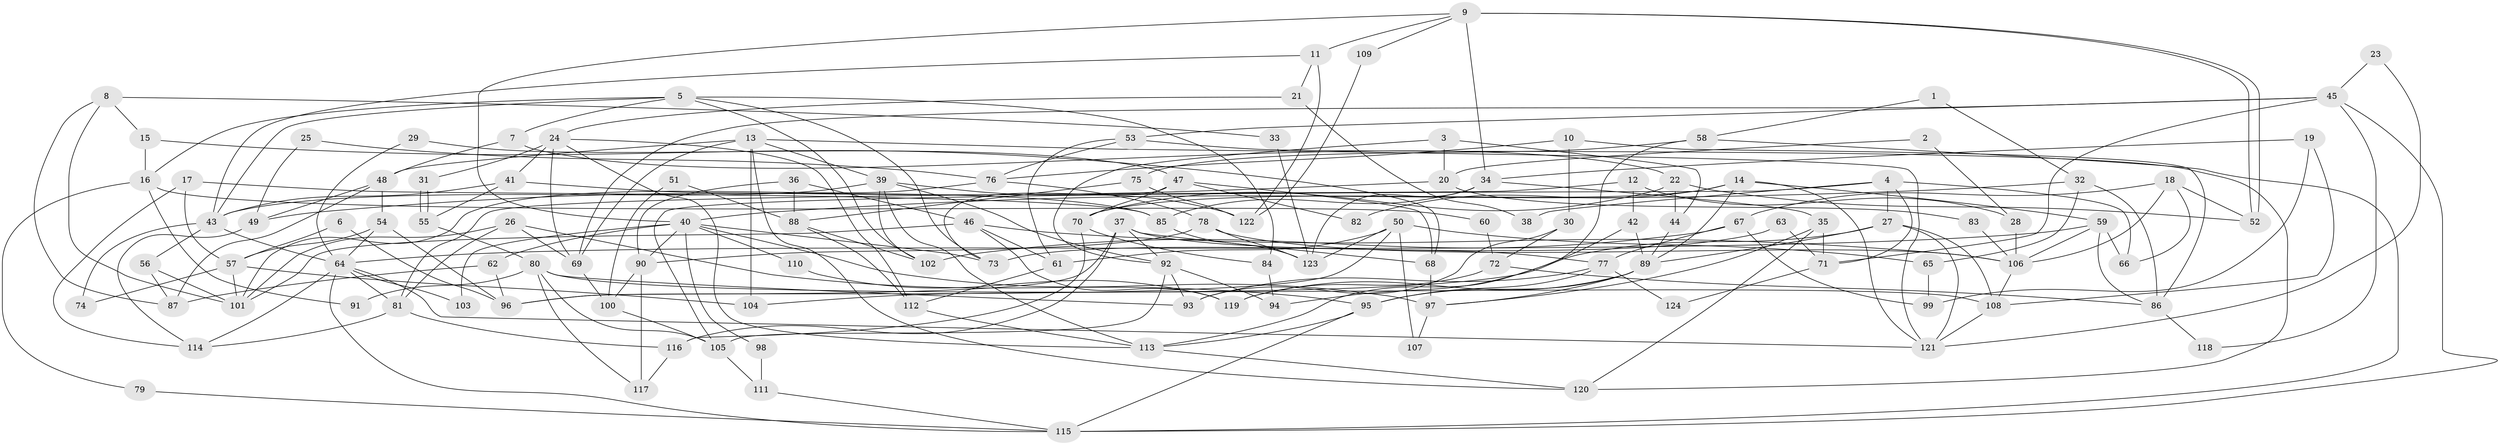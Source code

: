 // Generated by graph-tools (version 1.1) at 2025/26/03/09/25 03:26:17]
// undirected, 124 vertices, 248 edges
graph export_dot {
graph [start="1"]
  node [color=gray90,style=filled];
  1;
  2;
  3;
  4;
  5;
  6;
  7;
  8;
  9;
  10;
  11;
  12;
  13;
  14;
  15;
  16;
  17;
  18;
  19;
  20;
  21;
  22;
  23;
  24;
  25;
  26;
  27;
  28;
  29;
  30;
  31;
  32;
  33;
  34;
  35;
  36;
  37;
  38;
  39;
  40;
  41;
  42;
  43;
  44;
  45;
  46;
  47;
  48;
  49;
  50;
  51;
  52;
  53;
  54;
  55;
  56;
  57;
  58;
  59;
  60;
  61;
  62;
  63;
  64;
  65;
  66;
  67;
  68;
  69;
  70;
  71;
  72;
  73;
  74;
  75;
  76;
  77;
  78;
  79;
  80;
  81;
  82;
  83;
  84;
  85;
  86;
  87;
  88;
  89;
  90;
  91;
  92;
  93;
  94;
  95;
  96;
  97;
  98;
  99;
  100;
  101;
  102;
  103;
  104;
  105;
  106;
  107;
  108;
  109;
  110;
  111;
  112;
  113;
  114;
  115;
  116;
  117;
  118;
  119;
  120;
  121;
  122;
  123;
  124;
  1 -- 58;
  1 -- 32;
  2 -- 28;
  2 -- 20;
  3 -- 44;
  3 -- 92;
  3 -- 20;
  4 -- 105;
  4 -- 27;
  4 -- 38;
  4 -- 66;
  4 -- 71;
  5 -- 73;
  5 -- 7;
  5 -- 16;
  5 -- 43;
  5 -- 84;
  5 -- 102;
  6 -- 57;
  6 -- 96;
  7 -- 48;
  7 -- 22;
  8 -- 87;
  8 -- 101;
  8 -- 15;
  8 -- 33;
  9 -- 52;
  9 -- 52;
  9 -- 34;
  9 -- 11;
  9 -- 40;
  9 -- 109;
  10 -- 76;
  10 -- 30;
  10 -- 86;
  11 -- 43;
  11 -- 21;
  11 -- 122;
  12 -- 81;
  12 -- 42;
  12 -- 28;
  13 -- 121;
  13 -- 39;
  13 -- 48;
  13 -- 69;
  13 -- 104;
  13 -- 120;
  14 -- 121;
  14 -- 89;
  14 -- 59;
  14 -- 70;
  14 -- 82;
  15 -- 68;
  15 -- 16;
  16 -- 60;
  16 -- 79;
  16 -- 91;
  17 -- 85;
  17 -- 57;
  17 -- 114;
  18 -- 66;
  18 -- 106;
  18 -- 52;
  18 -- 67;
  19 -- 34;
  19 -- 99;
  19 -- 108;
  20 -- 49;
  20 -- 83;
  21 -- 24;
  21 -- 38;
  22 -- 52;
  22 -- 70;
  22 -- 44;
  23 -- 121;
  23 -- 45;
  24 -- 41;
  24 -- 113;
  24 -- 31;
  24 -- 69;
  24 -- 112;
  25 -- 76;
  25 -- 49;
  26 -- 69;
  26 -- 95;
  26 -- 81;
  26 -- 101;
  27 -- 108;
  27 -- 104;
  27 -- 89;
  27 -- 121;
  28 -- 106;
  29 -- 64;
  29 -- 47;
  30 -- 93;
  30 -- 72;
  31 -- 55;
  31 -- 55;
  32 -- 86;
  32 -- 40;
  32 -- 65;
  33 -- 123;
  34 -- 35;
  34 -- 123;
  34 -- 85;
  35 -- 71;
  35 -- 97;
  35 -- 120;
  36 -- 88;
  36 -- 46;
  36 -- 90;
  37 -- 77;
  37 -- 96;
  37 -- 68;
  37 -- 92;
  37 -- 116;
  39 -- 122;
  39 -- 102;
  39 -- 43;
  39 -- 92;
  39 -- 113;
  40 -- 90;
  40 -- 62;
  40 -- 73;
  40 -- 97;
  40 -- 98;
  40 -- 103;
  40 -- 110;
  41 -- 43;
  41 -- 55;
  41 -- 85;
  42 -- 89;
  42 -- 94;
  43 -- 56;
  43 -- 64;
  43 -- 74;
  44 -- 89;
  45 -- 53;
  45 -- 69;
  45 -- 71;
  45 -- 115;
  45 -- 118;
  46 -- 106;
  46 -- 61;
  46 -- 101;
  46 -- 119;
  47 -- 70;
  47 -- 68;
  47 -- 73;
  47 -- 82;
  48 -- 87;
  48 -- 49;
  48 -- 54;
  49 -- 114;
  50 -- 123;
  50 -- 61;
  50 -- 65;
  50 -- 96;
  50 -- 107;
  51 -- 100;
  51 -- 88;
  53 -- 76;
  53 -- 120;
  53 -- 61;
  54 -- 64;
  54 -- 57;
  54 -- 96;
  55 -- 80;
  56 -- 101;
  56 -- 87;
  57 -- 101;
  57 -- 74;
  57 -- 104;
  58 -- 113;
  58 -- 115;
  58 -- 75;
  59 -- 64;
  59 -- 66;
  59 -- 86;
  59 -- 106;
  60 -- 72;
  61 -- 112;
  62 -- 96;
  62 -- 87;
  63 -- 71;
  63 -- 73;
  64 -- 114;
  64 -- 81;
  64 -- 103;
  64 -- 115;
  64 -- 121;
  65 -- 99;
  67 -- 77;
  67 -- 99;
  67 -- 102;
  68 -- 97;
  69 -- 100;
  70 -- 116;
  70 -- 84;
  71 -- 124;
  72 -- 86;
  72 -- 119;
  75 -- 88;
  75 -- 122;
  76 -- 101;
  76 -- 78;
  77 -- 95;
  77 -- 93;
  77 -- 124;
  78 -- 106;
  78 -- 90;
  78 -- 123;
  79 -- 115;
  80 -- 117;
  80 -- 108;
  80 -- 91;
  80 -- 93;
  80 -- 105;
  81 -- 114;
  81 -- 116;
  83 -- 106;
  84 -- 94;
  85 -- 123;
  86 -- 118;
  88 -- 112;
  88 -- 102;
  89 -- 95;
  89 -- 97;
  89 -- 119;
  90 -- 100;
  90 -- 117;
  92 -- 93;
  92 -- 94;
  92 -- 105;
  95 -- 113;
  95 -- 115;
  97 -- 107;
  98 -- 111;
  100 -- 105;
  105 -- 111;
  106 -- 108;
  108 -- 121;
  109 -- 122;
  110 -- 119;
  111 -- 115;
  112 -- 113;
  113 -- 120;
  116 -- 117;
}

